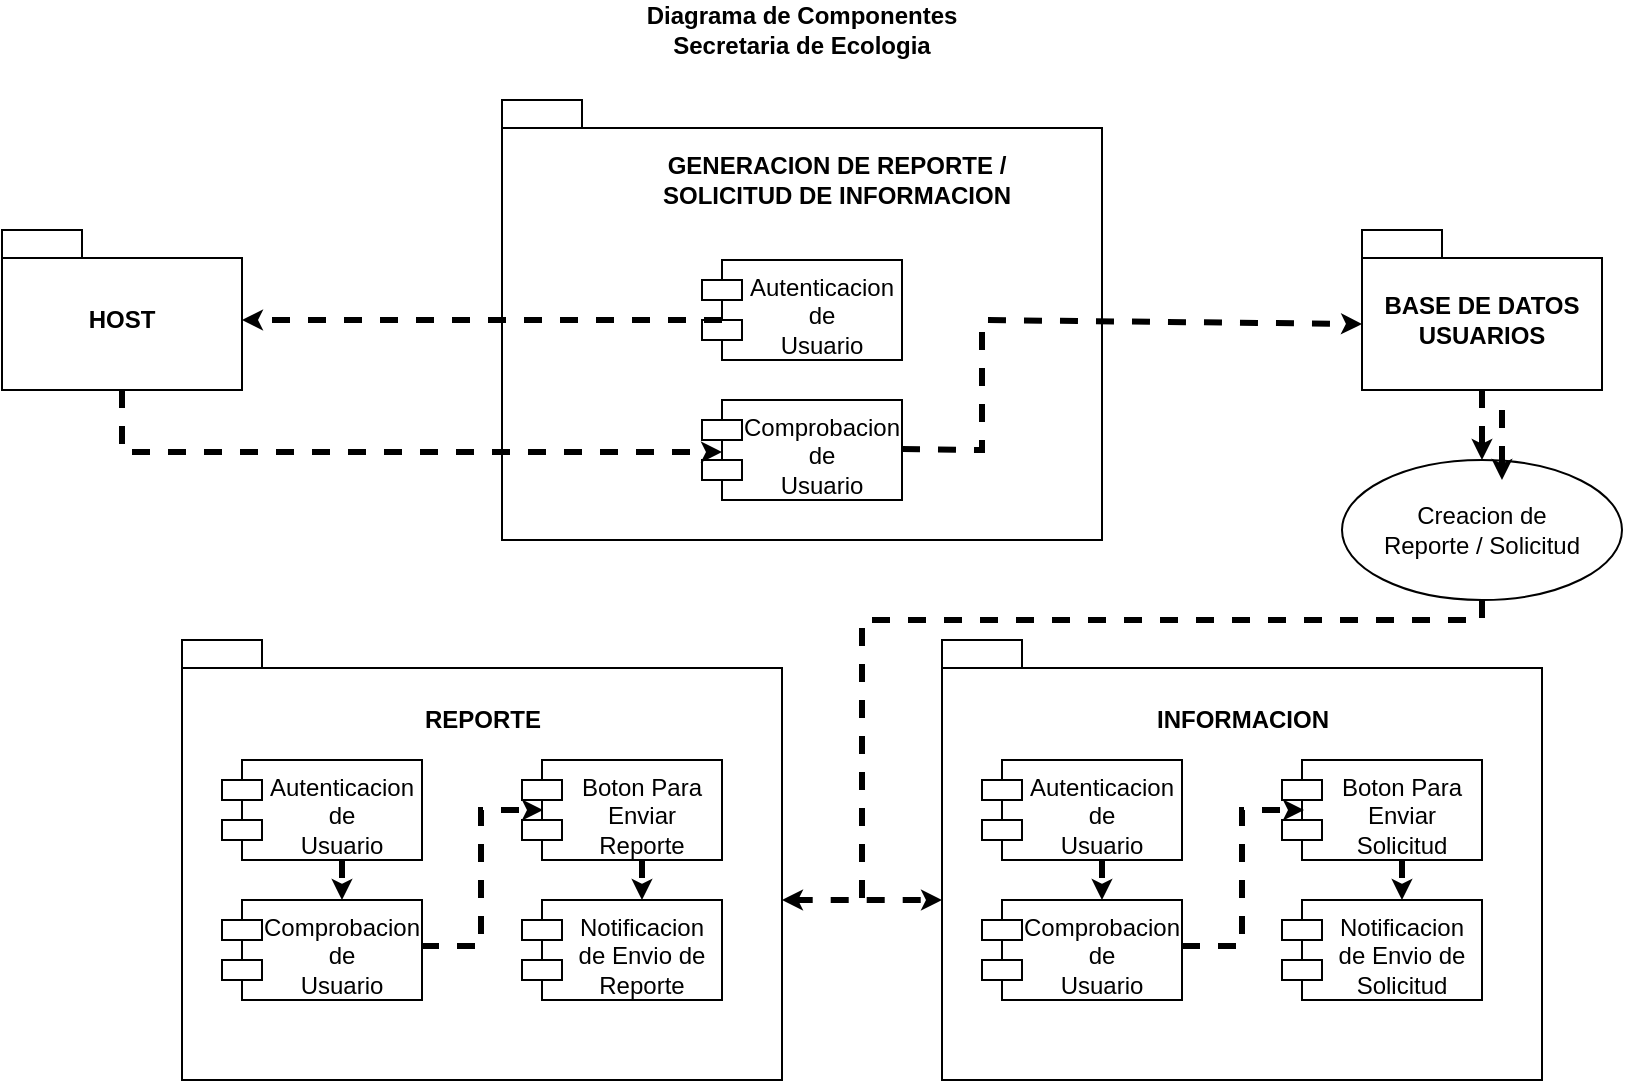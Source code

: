 <mxfile version="21.6.6" type="device">
  <diagram name="Page-1" id="5f0bae14-7c28-e335-631c-24af17079c00">
    <mxGraphModel dx="1194" dy="699" grid="1" gridSize="10" guides="1" tooltips="1" connect="1" arrows="1" fold="1" page="1" pageScale="1" pageWidth="1100" pageHeight="850" background="none" math="0" shadow="0">
      <root>
        <mxCell id="0" />
        <mxCell id="1" parent="0" />
        <mxCell id="IXla8MdKTGrBml7JnliB-1" value="&lt;b&gt;Diagrama de Componentes&lt;br&gt;Secretaria de Ecologia&lt;/b&gt;" style="text;strokeColor=none;align=center;fillColor=none;html=1;verticalAlign=middle;whiteSpace=wrap;rounded=0;" vertex="1" parent="1">
          <mxGeometry x="470" y="10" width="160" height="30" as="geometry" />
        </mxCell>
        <mxCell id="IXla8MdKTGrBml7JnliB-2" value="" style="shape=folder;fontStyle=1;spacingTop=10;tabWidth=40;tabHeight=14;tabPosition=left;html=1;whiteSpace=wrap;" vertex="1" parent="1">
          <mxGeometry x="400" y="60" width="300" height="220" as="geometry" />
        </mxCell>
        <mxCell id="IXla8MdKTGrBml7JnliB-3" value="&lt;b&gt;GENERACION DE REPORTE /&lt;br style=&quot;border-color: var(--border-color);&quot;&gt;SOLICITUD DE INFORMACION&lt;/b&gt;" style="text;strokeColor=none;align=center;fillColor=none;html=1;verticalAlign=middle;whiteSpace=wrap;rounded=0;" vertex="1" parent="1">
          <mxGeometry x="475" y="80" width="185" height="40" as="geometry" />
        </mxCell>
        <mxCell id="IXla8MdKTGrBml7JnliB-7" value="Autenticacion&lt;br&gt;de&lt;br&gt;Usuario" style="shape=module;align=left;spacingLeft=20;align=center;verticalAlign=top;whiteSpace=wrap;html=1;" vertex="1" parent="1">
          <mxGeometry x="500" y="140" width="100" height="50" as="geometry" />
        </mxCell>
        <mxCell id="IXla8MdKTGrBml7JnliB-8" value="Comprobacion&lt;br&gt;de&lt;br&gt;Usuario" style="shape=module;align=left;spacingLeft=20;align=center;verticalAlign=top;whiteSpace=wrap;html=1;" vertex="1" parent="1">
          <mxGeometry x="500" y="210" width="100" height="50" as="geometry" />
        </mxCell>
        <mxCell id="IXla8MdKTGrBml7JnliB-9" value="HOST" style="shape=folder;fontStyle=1;spacingTop=10;tabWidth=40;tabHeight=14;tabPosition=left;html=1;whiteSpace=wrap;" vertex="1" parent="1">
          <mxGeometry x="150" y="125" width="120" height="80" as="geometry" />
        </mxCell>
        <mxCell id="IXla8MdKTGrBml7JnliB-10" value="BASE DE DATOS&lt;br&gt;USUARIOS" style="shape=folder;fontStyle=1;spacingTop=10;tabWidth=40;tabHeight=14;tabPosition=left;html=1;whiteSpace=wrap;" vertex="1" parent="1">
          <mxGeometry x="830" y="125" width="120" height="80" as="geometry" />
        </mxCell>
        <mxCell id="IXla8MdKTGrBml7JnliB-11" value="" style="shape=folder;fontStyle=1;spacingTop=10;tabWidth=40;tabHeight=14;tabPosition=left;html=1;whiteSpace=wrap;" vertex="1" parent="1">
          <mxGeometry x="240" y="330" width="300" height="220" as="geometry" />
        </mxCell>
        <mxCell id="IXla8MdKTGrBml7JnliB-12" value="&lt;b&gt;REPORTE&lt;br&gt;&lt;/b&gt;" style="text;strokeColor=none;align=center;fillColor=none;html=1;verticalAlign=middle;whiteSpace=wrap;rounded=0;" vertex="1" parent="1">
          <mxGeometry x="297.5" y="350" width="185" height="40" as="geometry" />
        </mxCell>
        <mxCell id="IXla8MdKTGrBml7JnliB-13" value="Autenticacion&lt;br&gt;de&lt;br&gt;Usuario" style="shape=module;align=left;spacingLeft=20;align=center;verticalAlign=top;whiteSpace=wrap;html=1;" vertex="1" parent="1">
          <mxGeometry x="260" y="390" width="100" height="50" as="geometry" />
        </mxCell>
        <mxCell id="IXla8MdKTGrBml7JnliB-14" value="Comprobacion&lt;br&gt;de&lt;br&gt;Usuario" style="shape=module;align=left;spacingLeft=20;align=center;verticalAlign=top;whiteSpace=wrap;html=1;" vertex="1" parent="1">
          <mxGeometry x="260" y="460" width="100" height="50" as="geometry" />
        </mxCell>
        <mxCell id="IXla8MdKTGrBml7JnliB-15" value="" style="shape=folder;fontStyle=1;spacingTop=10;tabWidth=40;tabHeight=14;tabPosition=left;html=1;whiteSpace=wrap;" vertex="1" parent="1">
          <mxGeometry x="620" y="330" width="300" height="220" as="geometry" />
        </mxCell>
        <mxCell id="IXla8MdKTGrBml7JnliB-16" value="&lt;b&gt;INFORMACION&lt;/b&gt;" style="text;strokeColor=none;align=center;fillColor=none;html=1;verticalAlign=middle;whiteSpace=wrap;rounded=0;" vertex="1" parent="1">
          <mxGeometry x="677.5" y="350" width="185" height="40" as="geometry" />
        </mxCell>
        <mxCell id="IXla8MdKTGrBml7JnliB-17" value="Autenticacion&lt;br&gt;de&lt;br&gt;Usuario" style="shape=module;align=left;spacingLeft=20;align=center;verticalAlign=top;whiteSpace=wrap;html=1;" vertex="1" parent="1">
          <mxGeometry x="640" y="390" width="100" height="50" as="geometry" />
        </mxCell>
        <mxCell id="IXla8MdKTGrBml7JnliB-18" value="Comprobacion&lt;br&gt;de&lt;br&gt;Usuario" style="shape=module;align=left;spacingLeft=20;align=center;verticalAlign=top;whiteSpace=wrap;html=1;" vertex="1" parent="1">
          <mxGeometry x="640" y="460" width="100" height="50" as="geometry" />
        </mxCell>
        <mxCell id="IXla8MdKTGrBml7JnliB-19" value="Boton Para&lt;br&gt;Enviar Reporte" style="shape=module;align=left;spacingLeft=20;align=center;verticalAlign=top;whiteSpace=wrap;html=1;" vertex="1" parent="1">
          <mxGeometry x="410" y="390" width="100" height="50" as="geometry" />
        </mxCell>
        <mxCell id="IXla8MdKTGrBml7JnliB-20" value="Notificacion de Envio de Reporte" style="shape=module;align=left;spacingLeft=20;align=center;verticalAlign=top;whiteSpace=wrap;html=1;" vertex="1" parent="1">
          <mxGeometry x="410" y="460" width="100" height="50" as="geometry" />
        </mxCell>
        <mxCell id="IXla8MdKTGrBml7JnliB-21" value="Boton Para Enviar Solicitud" style="shape=module;align=left;spacingLeft=20;align=center;verticalAlign=top;whiteSpace=wrap;html=1;" vertex="1" parent="1">
          <mxGeometry x="790" y="390" width="100" height="50" as="geometry" />
        </mxCell>
        <mxCell id="IXla8MdKTGrBml7JnliB-22" value="Notificacion de Envio de Solicitud" style="shape=module;align=left;spacingLeft=20;align=center;verticalAlign=top;whiteSpace=wrap;html=1;" vertex="1" parent="1">
          <mxGeometry x="790" y="460" width="100" height="50" as="geometry" />
        </mxCell>
        <mxCell id="IXla8MdKTGrBml7JnliB-23" value="Creacion de&lt;br&gt;Reporte / Solicitud" style="ellipse;whiteSpace=wrap;html=1;" vertex="1" parent="1">
          <mxGeometry x="820" y="240" width="140" height="70" as="geometry" />
        </mxCell>
        <mxCell id="IXla8MdKTGrBml7JnliB-24" value="" style="endArrow=classic;html=1;rounded=0;dashed=1;strokeWidth=3;exitX=0.1;exitY=0.6;exitDx=0;exitDy=0;exitPerimeter=0;endSize=1;" edge="1" parent="1" source="IXla8MdKTGrBml7JnliB-7">
          <mxGeometry width="50" height="50" relative="1" as="geometry">
            <mxPoint x="520" y="330" as="sourcePoint" />
            <mxPoint x="270" y="170" as="targetPoint" />
          </mxGeometry>
        </mxCell>
        <mxCell id="IXla8MdKTGrBml7JnliB-25" value="" style="endArrow=classic;html=1;dashed=1;strokeWidth=3;exitX=0.5;exitY=1;exitDx=0;exitDy=0;exitPerimeter=0;entryX=0.1;entryY=0.52;entryDx=0;entryDy=0;entryPerimeter=0;rounded=0;endSize=1;" edge="1" parent="1" source="IXla8MdKTGrBml7JnliB-9" target="IXla8MdKTGrBml7JnliB-8">
          <mxGeometry width="50" height="50" relative="1" as="geometry">
            <mxPoint x="230" y="250" as="sourcePoint" />
            <mxPoint y="250" as="targetPoint" />
            <Array as="points">
              <mxPoint x="210" y="236" />
            </Array>
          </mxGeometry>
        </mxCell>
        <mxCell id="IXla8MdKTGrBml7JnliB-26" value="" style="endArrow=classic;html=1;rounded=0;dashed=1;strokeWidth=3;exitX=0.1;exitY=0.6;exitDx=0;exitDy=0;exitPerimeter=0;entryX=0;entryY=0;entryDx=0;entryDy=47;entryPerimeter=0;endSize=1;" edge="1" parent="1" target="IXla8MdKTGrBml7JnliB-10">
          <mxGeometry width="50" height="50" relative="1" as="geometry">
            <mxPoint x="600" y="234.5" as="sourcePoint" />
            <mxPoint x="370" y="234.5" as="targetPoint" />
            <Array as="points">
              <mxPoint x="640" y="235" />
              <mxPoint x="640" y="170" />
            </Array>
          </mxGeometry>
        </mxCell>
        <mxCell id="IXla8MdKTGrBml7JnliB-27" value="" style="endArrow=classic;html=1;rounded=0;dashed=1;strokeWidth=3;exitX=0.5;exitY=1;exitDx=0;exitDy=0;exitPerimeter=0;endSize=1;entryX=0.5;entryY=0;entryDx=0;entryDy=0;" edge="1" parent="1" source="IXla8MdKTGrBml7JnliB-10" target="IXla8MdKTGrBml7JnliB-23">
          <mxGeometry width="50" height="50" relative="1" as="geometry">
            <mxPoint x="890" y="230" as="sourcePoint" />
            <mxPoint x="650" y="230" as="targetPoint" />
          </mxGeometry>
        </mxCell>
        <mxCell id="IXla8MdKTGrBml7JnliB-28" value="" style="endArrow=none;html=1;rounded=0;dashed=1;strokeWidth=3;endSize=0;exitX=0.5;exitY=1;exitDx=0;exitDy=0;jumpStyle=none;strokeColor=default;" edge="1" parent="1" source="IXla8MdKTGrBml7JnliB-23">
          <mxGeometry width="50" height="50" relative="1" as="geometry">
            <mxPoint x="1030" y="240" as="sourcePoint" />
            <mxPoint x="580" y="460" as="targetPoint" />
            <Array as="points">
              <mxPoint x="890" y="320" />
              <mxPoint x="580" y="320" />
            </Array>
          </mxGeometry>
        </mxCell>
        <mxCell id="IXla8MdKTGrBml7JnliB-29" value="" style="startArrow=classic;endArrow=classic;html=1;rounded=0;dashed=1;strokeWidth=3;endSize=1;startSize=1;" edge="1" parent="1">
          <mxGeometry width="50" height="50" relative="1" as="geometry">
            <mxPoint x="540" y="460" as="sourcePoint" />
            <mxPoint x="620" y="460" as="targetPoint" />
            <Array as="points">
              <mxPoint x="580" y="460" />
            </Array>
          </mxGeometry>
        </mxCell>
        <mxCell id="IXla8MdKTGrBml7JnliB-30" value="" style="endArrow=classic;html=1;rounded=0;dashed=1;strokeWidth=3;exitX=0.5;exitY=1;exitDx=0;exitDy=0;exitPerimeter=0;endSize=1;entryX=0.5;entryY=0;entryDx=0;entryDy=0;" edge="1" parent="1">
          <mxGeometry width="50" height="50" relative="1" as="geometry">
            <mxPoint x="900" y="215" as="sourcePoint" />
            <mxPoint x="900" y="250" as="targetPoint" />
          </mxGeometry>
        </mxCell>
        <mxCell id="IXla8MdKTGrBml7JnliB-31" value="" style="endArrow=classic;html=1;rounded=0;dashed=1;strokeWidth=3;exitX=0.5;exitY=1;exitDx=0;exitDy=0;exitPerimeter=0;endSize=1;entryX=0.6;entryY=0;entryDx=0;entryDy=0;entryPerimeter=0;" edge="1" parent="1" target="IXla8MdKTGrBml7JnliB-22">
          <mxGeometry width="50" height="50" relative="1" as="geometry">
            <mxPoint x="850" y="440" as="sourcePoint" />
            <mxPoint x="850" y="450" as="targetPoint" />
          </mxGeometry>
        </mxCell>
        <mxCell id="IXla8MdKTGrBml7JnliB-32" value="" style="endArrow=classic;html=1;rounded=0;dashed=1;strokeWidth=3;exitX=0.5;exitY=1;exitDx=0;exitDy=0;exitPerimeter=0;endSize=1;entryX=0.6;entryY=0;entryDx=0;entryDy=0;entryPerimeter=0;" edge="1" parent="1">
          <mxGeometry width="50" height="50" relative="1" as="geometry">
            <mxPoint x="470" y="440" as="sourcePoint" />
            <mxPoint x="470" y="460" as="targetPoint" />
          </mxGeometry>
        </mxCell>
        <mxCell id="IXla8MdKTGrBml7JnliB-33" value="" style="endArrow=classic;html=1;rounded=0;dashed=1;strokeWidth=3;exitX=0.5;exitY=1;exitDx=0;exitDy=0;exitPerimeter=0;endSize=1;entryX=0.6;entryY=0;entryDx=0;entryDy=0;entryPerimeter=0;" edge="1" parent="1">
          <mxGeometry width="50" height="50" relative="1" as="geometry">
            <mxPoint x="320" y="440" as="sourcePoint" />
            <mxPoint x="320" y="460" as="targetPoint" />
          </mxGeometry>
        </mxCell>
        <mxCell id="IXla8MdKTGrBml7JnliB-34" value="" style="endArrow=classic;html=1;rounded=0;dashed=1;strokeWidth=3;exitX=0.5;exitY=1;exitDx=0;exitDy=0;exitPerimeter=0;endSize=1;entryX=0.6;entryY=0;entryDx=0;entryDy=0;entryPerimeter=0;" edge="1" parent="1">
          <mxGeometry width="50" height="50" relative="1" as="geometry">
            <mxPoint x="700" y="440" as="sourcePoint" />
            <mxPoint x="700" y="460" as="targetPoint" />
          </mxGeometry>
        </mxCell>
        <mxCell id="IXla8MdKTGrBml7JnliB-38" value="" style="endArrow=classic;html=1;rounded=0;dashed=1;strokeWidth=3;endSize=1;entryX=0.11;entryY=0.5;entryDx=0;entryDy=0;entryPerimeter=0;" edge="1" parent="1" target="IXla8MdKTGrBml7JnliB-21">
          <mxGeometry width="50" height="50" relative="1" as="geometry">
            <mxPoint x="740" y="483" as="sourcePoint" />
            <mxPoint x="800" y="425" as="targetPoint" />
            <Array as="points">
              <mxPoint x="770" y="483" />
              <mxPoint x="770" y="415" />
            </Array>
          </mxGeometry>
        </mxCell>
        <mxCell id="IXla8MdKTGrBml7JnliB-39" value="" style="endArrow=classic;html=1;rounded=0;dashed=1;strokeWidth=3;endSize=1;entryX=0.11;entryY=0.5;entryDx=0;entryDy=0;entryPerimeter=0;" edge="1" parent="1">
          <mxGeometry width="50" height="50" relative="1" as="geometry">
            <mxPoint x="359.5" y="483" as="sourcePoint" />
            <mxPoint x="420.5" y="415" as="targetPoint" />
            <Array as="points">
              <mxPoint x="389.5" y="483" />
              <mxPoint x="389.5" y="415" />
            </Array>
          </mxGeometry>
        </mxCell>
      </root>
    </mxGraphModel>
  </diagram>
</mxfile>
